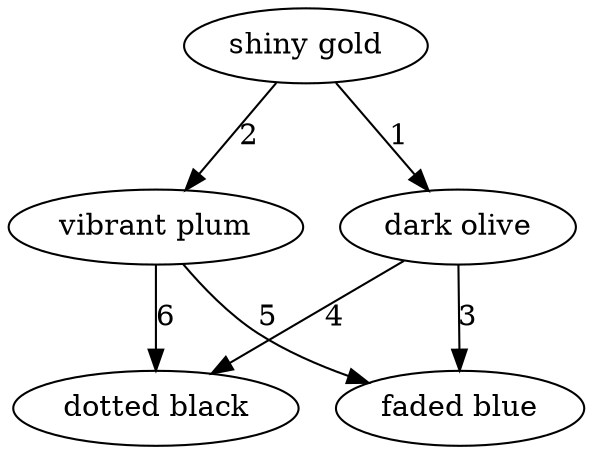 digraph G {
	node0 [label="vibrant plum"];
	node1 [label="dotted black"];
	node2 [label="shiny gold"];
	node3 [label="dark olive"];
	node4 [label="faded blue"];
	subgraph U {
		edge [dir=none];
	}
	subgraph D {
		node0 -> node4 [label="5"];
		node0 -> node1 [label="6"];
		node2 -> node0 [label="2"];
		node2 -> node3 [label="1"];
		node3 -> node4 [label="3"];
		node3 -> node1 [label="4"];
	}
}

